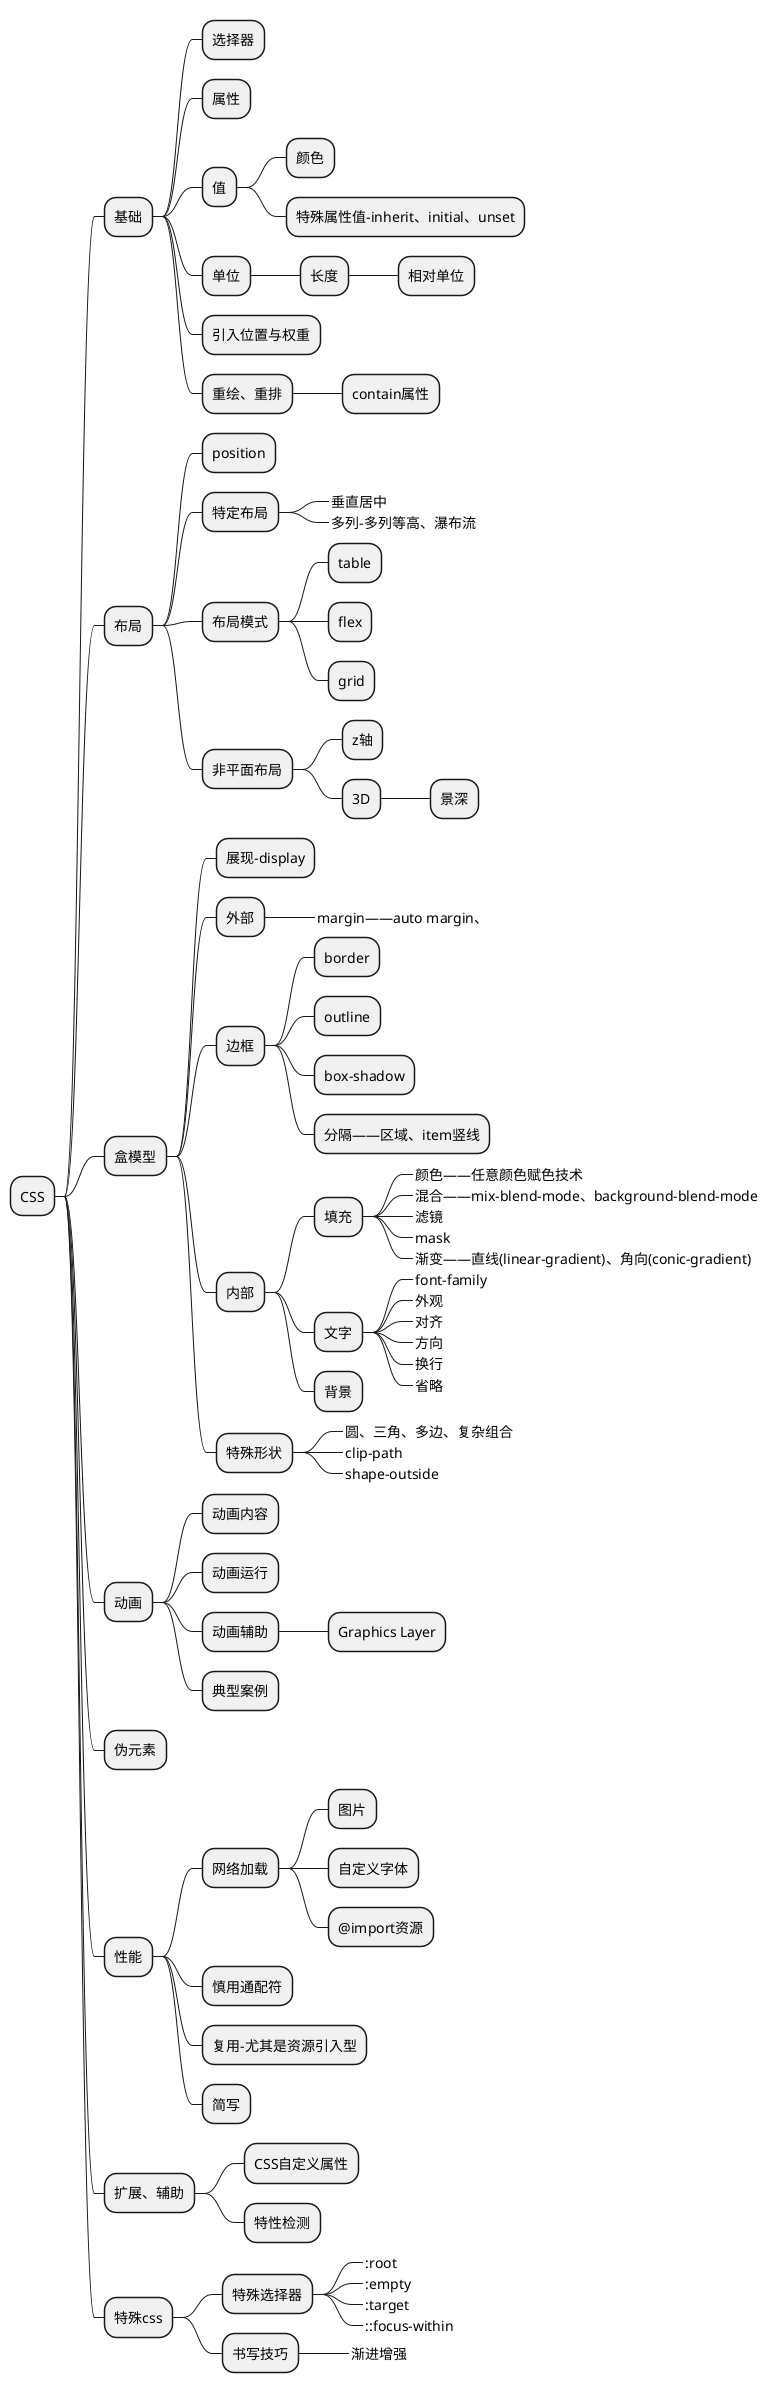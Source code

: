 @startmindmap css技能树
* CSS

** 基础
*** 选择器
*** 属性
*** 值
**** 颜色
**** 特殊属性值-inherit、initial、unset
*** 单位
**** 长度
***** 相对单位
*** 引入位置与权重
*** 重绘、重排
**** contain属性

** 布局
*** position
*** 特定布局
****_ 垂直居中
****_ 多列-多列等高、瀑布流
*** 布局模式
**** table
**** flex
**** grid
*** 非平面布局
**** z轴
**** 3D
***** 景深

** 盒模型
*** 展现-display

*** 外部
****_ margin——auto margin、
*** 边框
**** border
**** outline
**** box-shadow
**** 分隔——区域、item竖线
*** 内部
**** 填充
*****_ 颜色——任意颜色赋色技术
*****_ 混合——mix-blend-mode、background-blend-mode
*****_ 滤镜
*****_ mask
*****_ 渐变——直线(linear-gradient)、角向(conic-gradient)
**** 文字
*****_ font-family
*****_ 外观
*****_ 对齐
*****_ 方向
*****_ 换行
*****_ 省略
**** 背景
*** 特殊形状
****_ 圆、三角、多边、复杂组合
****_ clip-path
****_ shape-outside

** 动画
*** 动画内容
*** 动画运行
*** 动画辅助
**** Graphics Layer
*** 典型案例

** 伪元素

** 性能
*** 网络加载
**** 图片
**** 自定义字体
**** @import资源
*** 慎用通配符
*** 复用-尤其是资源引入型
*** 简写

** 扩展、辅助
*** CSS自定义属性
*** 特性检测

** 特殊css
*** 特殊选择器
****_ :root
****_ :empty
****_ :target
****_ ::focus-within
*** 书写技巧
****_ 渐进增强

@endmindmap